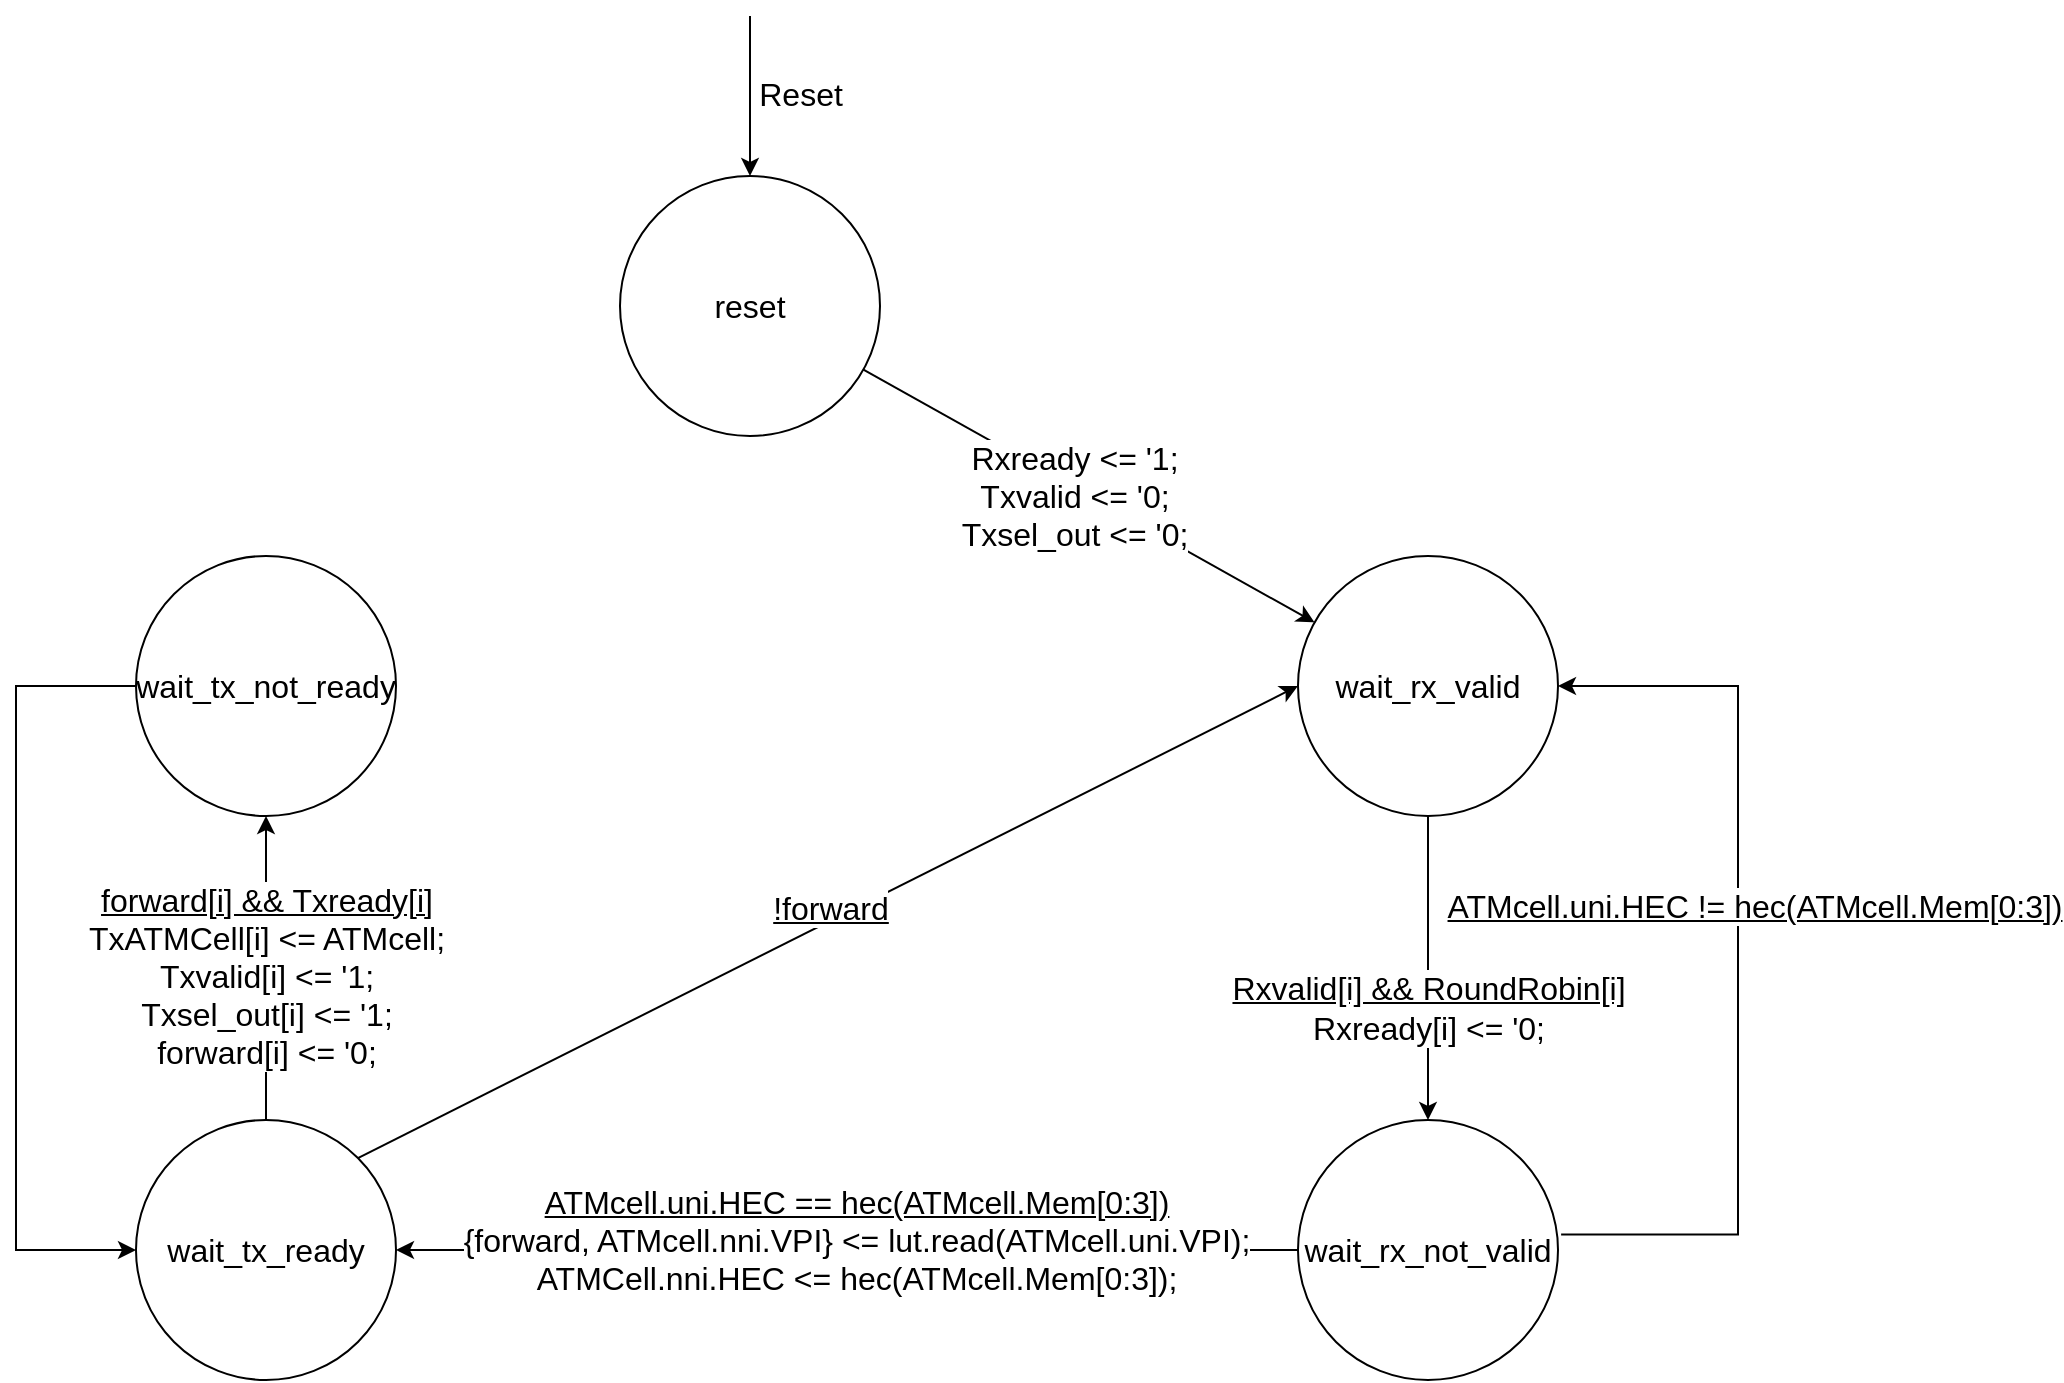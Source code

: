 <mxfile version="28.2.0">
  <diagram name="squat_fsm" id="Axa23K6Kp5Xp_Ojo1pyK">
    <mxGraphModel dx="1042" dy="527" grid="1" gridSize="10" guides="1" tooltips="1" connect="1" arrows="1" fold="1" page="1" pageScale="1" pageWidth="850" pageHeight="1100" math="0" shadow="0">
      <root>
        <mxCell id="0" />
        <mxCell id="1" parent="0" />
        <mxCell id="jafz_nOxkqsSOnday29z-4" value="wait_rx_not_valid" style="ellipse;whiteSpace=wrap;html=1;aspect=fixed;fontSize=16;" vertex="1" parent="1">
          <mxGeometry x="671" y="612" width="130" height="130" as="geometry" />
        </mxCell>
        <mxCell id="jafz_nOxkqsSOnday29z-6" value="wait_rx_valid" style="ellipse;whiteSpace=wrap;html=1;aspect=fixed;fontSize=16;" vertex="1" parent="1">
          <mxGeometry x="671" y="330" width="130" height="130" as="geometry" />
        </mxCell>
        <mxCell id="jafz_nOxkqsSOnday29z-7" value="reset" style="ellipse;whiteSpace=wrap;html=1;aspect=fixed;fontSize=16;" vertex="1" parent="1">
          <mxGeometry x="332" y="140" width="130" height="130" as="geometry" />
        </mxCell>
        <mxCell id="jafz_nOxkqsSOnday29z-8" value="wait_tx_ready" style="ellipse;whiteSpace=wrap;html=1;aspect=fixed;fontSize=16;" vertex="1" parent="1">
          <mxGeometry x="90" y="612" width="130" height="130" as="geometry" />
        </mxCell>
        <mxCell id="jafz_nOxkqsSOnday29z-10" value="wait_tx_not_ready" style="ellipse;whiteSpace=wrap;html=1;aspect=fixed;fontSize=16;" vertex="1" parent="1">
          <mxGeometry x="90" y="330" width="130" height="130" as="geometry" />
        </mxCell>
        <mxCell id="jafz_nOxkqsSOnday29z-11" value="" style="endArrow=classic;html=1;rounded=0;" edge="1" parent="1" source="jafz_nOxkqsSOnday29z-7" target="jafz_nOxkqsSOnday29z-6">
          <mxGeometry width="50" height="50" relative="1" as="geometry">
            <mxPoint x="482" y="380" as="sourcePoint" />
            <mxPoint x="462" y="480" as="targetPoint" />
          </mxGeometry>
        </mxCell>
        <mxCell id="jafz_nOxkqsSOnday29z-26" value="&lt;font style=&quot;font-size: 16px;&quot;&gt;Rxready &amp;lt;= &#39;1;&lt;/font&gt;&lt;div&gt;&lt;font style=&quot;font-size: 16px;&quot;&gt;Txvalid &amp;lt;= &#39;0;&lt;/font&gt;&lt;/div&gt;&lt;div&gt;&lt;font style=&quot;font-size: 16px;&quot;&gt;Txsel_out &amp;lt;= &#39;0;&lt;/font&gt;&lt;/div&gt;" style="edgeLabel;html=1;align=center;verticalAlign=middle;resizable=0;points=[];" vertex="1" connectable="0" parent="jafz_nOxkqsSOnday29z-11">
          <mxGeometry x="-0.054" y="-3" relative="1" as="geometry">
            <mxPoint as="offset" />
          </mxGeometry>
        </mxCell>
        <mxCell id="jafz_nOxkqsSOnday29z-12" value="" style="endArrow=classic;html=1;rounded=0;entryX=0.5;entryY=0;entryDx=0;entryDy=0;" edge="1" parent="1" target="jafz_nOxkqsSOnday29z-7">
          <mxGeometry width="50" height="50" relative="1" as="geometry">
            <mxPoint x="397" y="60" as="sourcePoint" />
            <mxPoint x="412" y="130" as="targetPoint" />
          </mxGeometry>
        </mxCell>
        <mxCell id="jafz_nOxkqsSOnday29z-13" value="&lt;font style=&quot;font-size: 16px;&quot;&gt;Reset&lt;/font&gt;" style="edgeLabel;html=1;align=center;verticalAlign=middle;resizable=0;points=[];" vertex="1" connectable="0" parent="jafz_nOxkqsSOnday29z-12">
          <mxGeometry x="-0.035" relative="1" as="geometry">
            <mxPoint x="25" as="offset" />
          </mxGeometry>
        </mxCell>
        <mxCell id="jafz_nOxkqsSOnday29z-15" value="" style="endArrow=classic;html=1;rounded=0;exitX=0.5;exitY=1;exitDx=0;exitDy=0;entryX=0.5;entryY=0;entryDx=0;entryDy=0;" edge="1" parent="1" source="jafz_nOxkqsSOnday29z-6" target="jafz_nOxkqsSOnday29z-4">
          <mxGeometry width="50" height="50" relative="1" as="geometry">
            <mxPoint x="591" y="530" as="sourcePoint" />
            <mxPoint x="641" y="480" as="targetPoint" />
          </mxGeometry>
        </mxCell>
        <mxCell id="jafz_nOxkqsSOnday29z-17" value="&lt;font style=&quot;font-size: 16px;&quot;&gt;&lt;u&gt;Rxvalid[i] &amp;amp;&amp;amp; RoundRobin[i]&lt;/u&gt;&lt;/font&gt;&lt;div&gt;&lt;font style=&quot;font-size: 16px;&quot;&gt;Rxready[i] &amp;lt;= &#39;0;&lt;/font&gt;&lt;/div&gt;" style="edgeLabel;html=1;align=center;verticalAlign=middle;resizable=0;points=[];" vertex="1" connectable="0" parent="jafz_nOxkqsSOnday29z-15">
          <mxGeometry x="-0.01" y="-1" relative="1" as="geometry">
            <mxPoint x="1" y="21" as="offset" />
          </mxGeometry>
        </mxCell>
        <mxCell id="jafz_nOxkqsSOnday29z-18" value="" style="endArrow=classic;html=1;rounded=0;exitX=0;exitY=0.5;exitDx=0;exitDy=0;entryX=1;entryY=0.5;entryDx=0;entryDy=0;" edge="1" parent="1" source="jafz_nOxkqsSOnday29z-4" target="jafz_nOxkqsSOnday29z-8">
          <mxGeometry width="50" height="50" relative="1" as="geometry">
            <mxPoint x="362" y="792" as="sourcePoint" />
            <mxPoint x="412" y="742" as="targetPoint" />
          </mxGeometry>
        </mxCell>
        <mxCell id="jafz_nOxkqsSOnday29z-19" value="&lt;u&gt;ATMcell.uni.HEC == hec(ATMcell.Mem[0:3])&lt;/u&gt;&lt;br&gt;{forward, ATMcell.nni.VPI} &amp;lt;= lut.read(ATMcell.uni.VPI);&lt;br&gt;&lt;div&gt;ATMCell.nni.HEC &amp;lt;= hec(ATMcell.Mem[0:3]);&lt;/div&gt;" style="edgeLabel;html=1;align=center;verticalAlign=middle;resizable=0;points=[];fontSize=16;" vertex="1" connectable="0" parent="jafz_nOxkqsSOnday29z-18">
          <mxGeometry x="0.173" y="-1" relative="1" as="geometry">
            <mxPoint x="43" y="-4" as="offset" />
          </mxGeometry>
        </mxCell>
        <mxCell id="jafz_nOxkqsSOnday29z-20" value="" style="endArrow=classic;html=1;rounded=0;entryX=1;entryY=0.5;entryDx=0;entryDy=0;exitX=1.012;exitY=0.44;exitDx=0;exitDy=0;exitPerimeter=0;edgeStyle=elbowEdgeStyle;" edge="1" parent="1" source="jafz_nOxkqsSOnday29z-4" target="jafz_nOxkqsSOnday29z-6">
          <mxGeometry width="50" height="50" relative="1" as="geometry">
            <mxPoint x="861" y="680" as="sourcePoint" />
            <mxPoint x="911" y="630" as="targetPoint" />
            <Array as="points">
              <mxPoint x="891" y="520" />
            </Array>
          </mxGeometry>
        </mxCell>
        <mxCell id="jafz_nOxkqsSOnday29z-22" value="&lt;font style=&quot;font-size: 16px;&quot;&gt;&lt;u&gt;ATMcell.uni.HEC != hec(ATMcell.Mem[0:3])&lt;/u&gt;&lt;br&gt;&lt;/font&gt;" style="edgeLabel;html=1;align=center;verticalAlign=middle;resizable=0;points=[];" vertex="1" connectable="0" parent="jafz_nOxkqsSOnday29z-20">
          <mxGeometry x="0.049" relative="1" as="geometry">
            <mxPoint x="8" y="-15" as="offset" />
          </mxGeometry>
        </mxCell>
        <mxCell id="jafz_nOxkqsSOnday29z-24" value="" style="endArrow=classic;html=1;rounded=0;entryX=0;entryY=0.5;entryDx=0;entryDy=0;exitX=1;exitY=0;exitDx=0;exitDy=0;" edge="1" parent="1" source="jafz_nOxkqsSOnday29z-8" target="jafz_nOxkqsSOnday29z-6">
          <mxGeometry width="50" height="50" relative="1" as="geometry">
            <mxPoint x="220" y="570" as="sourcePoint" />
            <mxPoint x="560" y="390" as="targetPoint" />
          </mxGeometry>
        </mxCell>
        <mxCell id="jafz_nOxkqsSOnday29z-25" value="&lt;font style=&quot;font-size: 16px;&quot;&gt;&lt;u&gt;!forward&lt;/u&gt;&lt;/font&gt;" style="edgeLabel;html=1;align=center;verticalAlign=middle;resizable=0;points=[];" vertex="1" connectable="0" parent="jafz_nOxkqsSOnday29z-24">
          <mxGeometry x="-0.017" relative="1" as="geometry">
            <mxPoint x="5" y="-9" as="offset" />
          </mxGeometry>
        </mxCell>
        <mxCell id="jafz_nOxkqsSOnday29z-27" value="" style="endArrow=classic;html=1;rounded=0;exitX=0.5;exitY=0;exitDx=0;exitDy=0;entryX=0.5;entryY=1;entryDx=0;entryDy=0;" edge="1" parent="1" source="jafz_nOxkqsSOnday29z-8" target="jafz_nOxkqsSOnday29z-10">
          <mxGeometry width="50" height="50" relative="1" as="geometry">
            <mxPoint x="130" y="560" as="sourcePoint" />
            <mxPoint x="180" y="510" as="targetPoint" />
          </mxGeometry>
        </mxCell>
        <mxCell id="jafz_nOxkqsSOnday29z-28" value="&lt;font style=&quot;font-size: 16px;&quot;&gt;&lt;u&gt;forward[i] &amp;amp;&amp;amp; Txready[i]&lt;/u&gt;&lt;br&gt;&lt;/font&gt;&lt;div&gt;&lt;span style=&quot;font-size: 16px;&quot;&gt;TxATMCell[i] &amp;lt;= ATMcell;&lt;/span&gt;&lt;/div&gt;&lt;div&gt;&lt;font style=&quot;font-size: 16px;&quot;&gt;Txvalid[i] &amp;lt;= &#39;1;&lt;/font&gt;&lt;/div&gt;&lt;div&gt;&lt;font style=&quot;font-size: 16px;&quot;&gt;Txsel_out[i] &amp;lt;= &#39;1;&lt;/font&gt;&lt;/div&gt;&lt;div&gt;&lt;font style=&quot;font-size: 16px;&quot;&gt;forward[i] &amp;lt;= &#39;0;&lt;/font&gt;&lt;/div&gt;" style="edgeLabel;html=1;align=center;verticalAlign=middle;resizable=0;points=[];" vertex="1" connectable="0" parent="jafz_nOxkqsSOnday29z-27">
          <mxGeometry x="0.083" y="-1" relative="1" as="geometry">
            <mxPoint x="-1" y="10" as="offset" />
          </mxGeometry>
        </mxCell>
        <mxCell id="jafz_nOxkqsSOnday29z-29" value="" style="endArrow=classic;html=1;rounded=0;exitX=0;exitY=0.5;exitDx=0;exitDy=0;entryX=0;entryY=0.5;entryDx=0;entryDy=0;edgeStyle=orthogonalEdgeStyle;" edge="1" parent="1" source="jafz_nOxkqsSOnday29z-10" target="jafz_nOxkqsSOnday29z-8">
          <mxGeometry width="50" height="50" relative="1" as="geometry">
            <mxPoint x="290" y="460" as="sourcePoint" />
            <mxPoint x="340" y="410" as="targetPoint" />
            <Array as="points">
              <mxPoint x="30" y="395" />
              <mxPoint x="30" y="677" />
            </Array>
          </mxGeometry>
        </mxCell>
      </root>
    </mxGraphModel>
  </diagram>
</mxfile>
